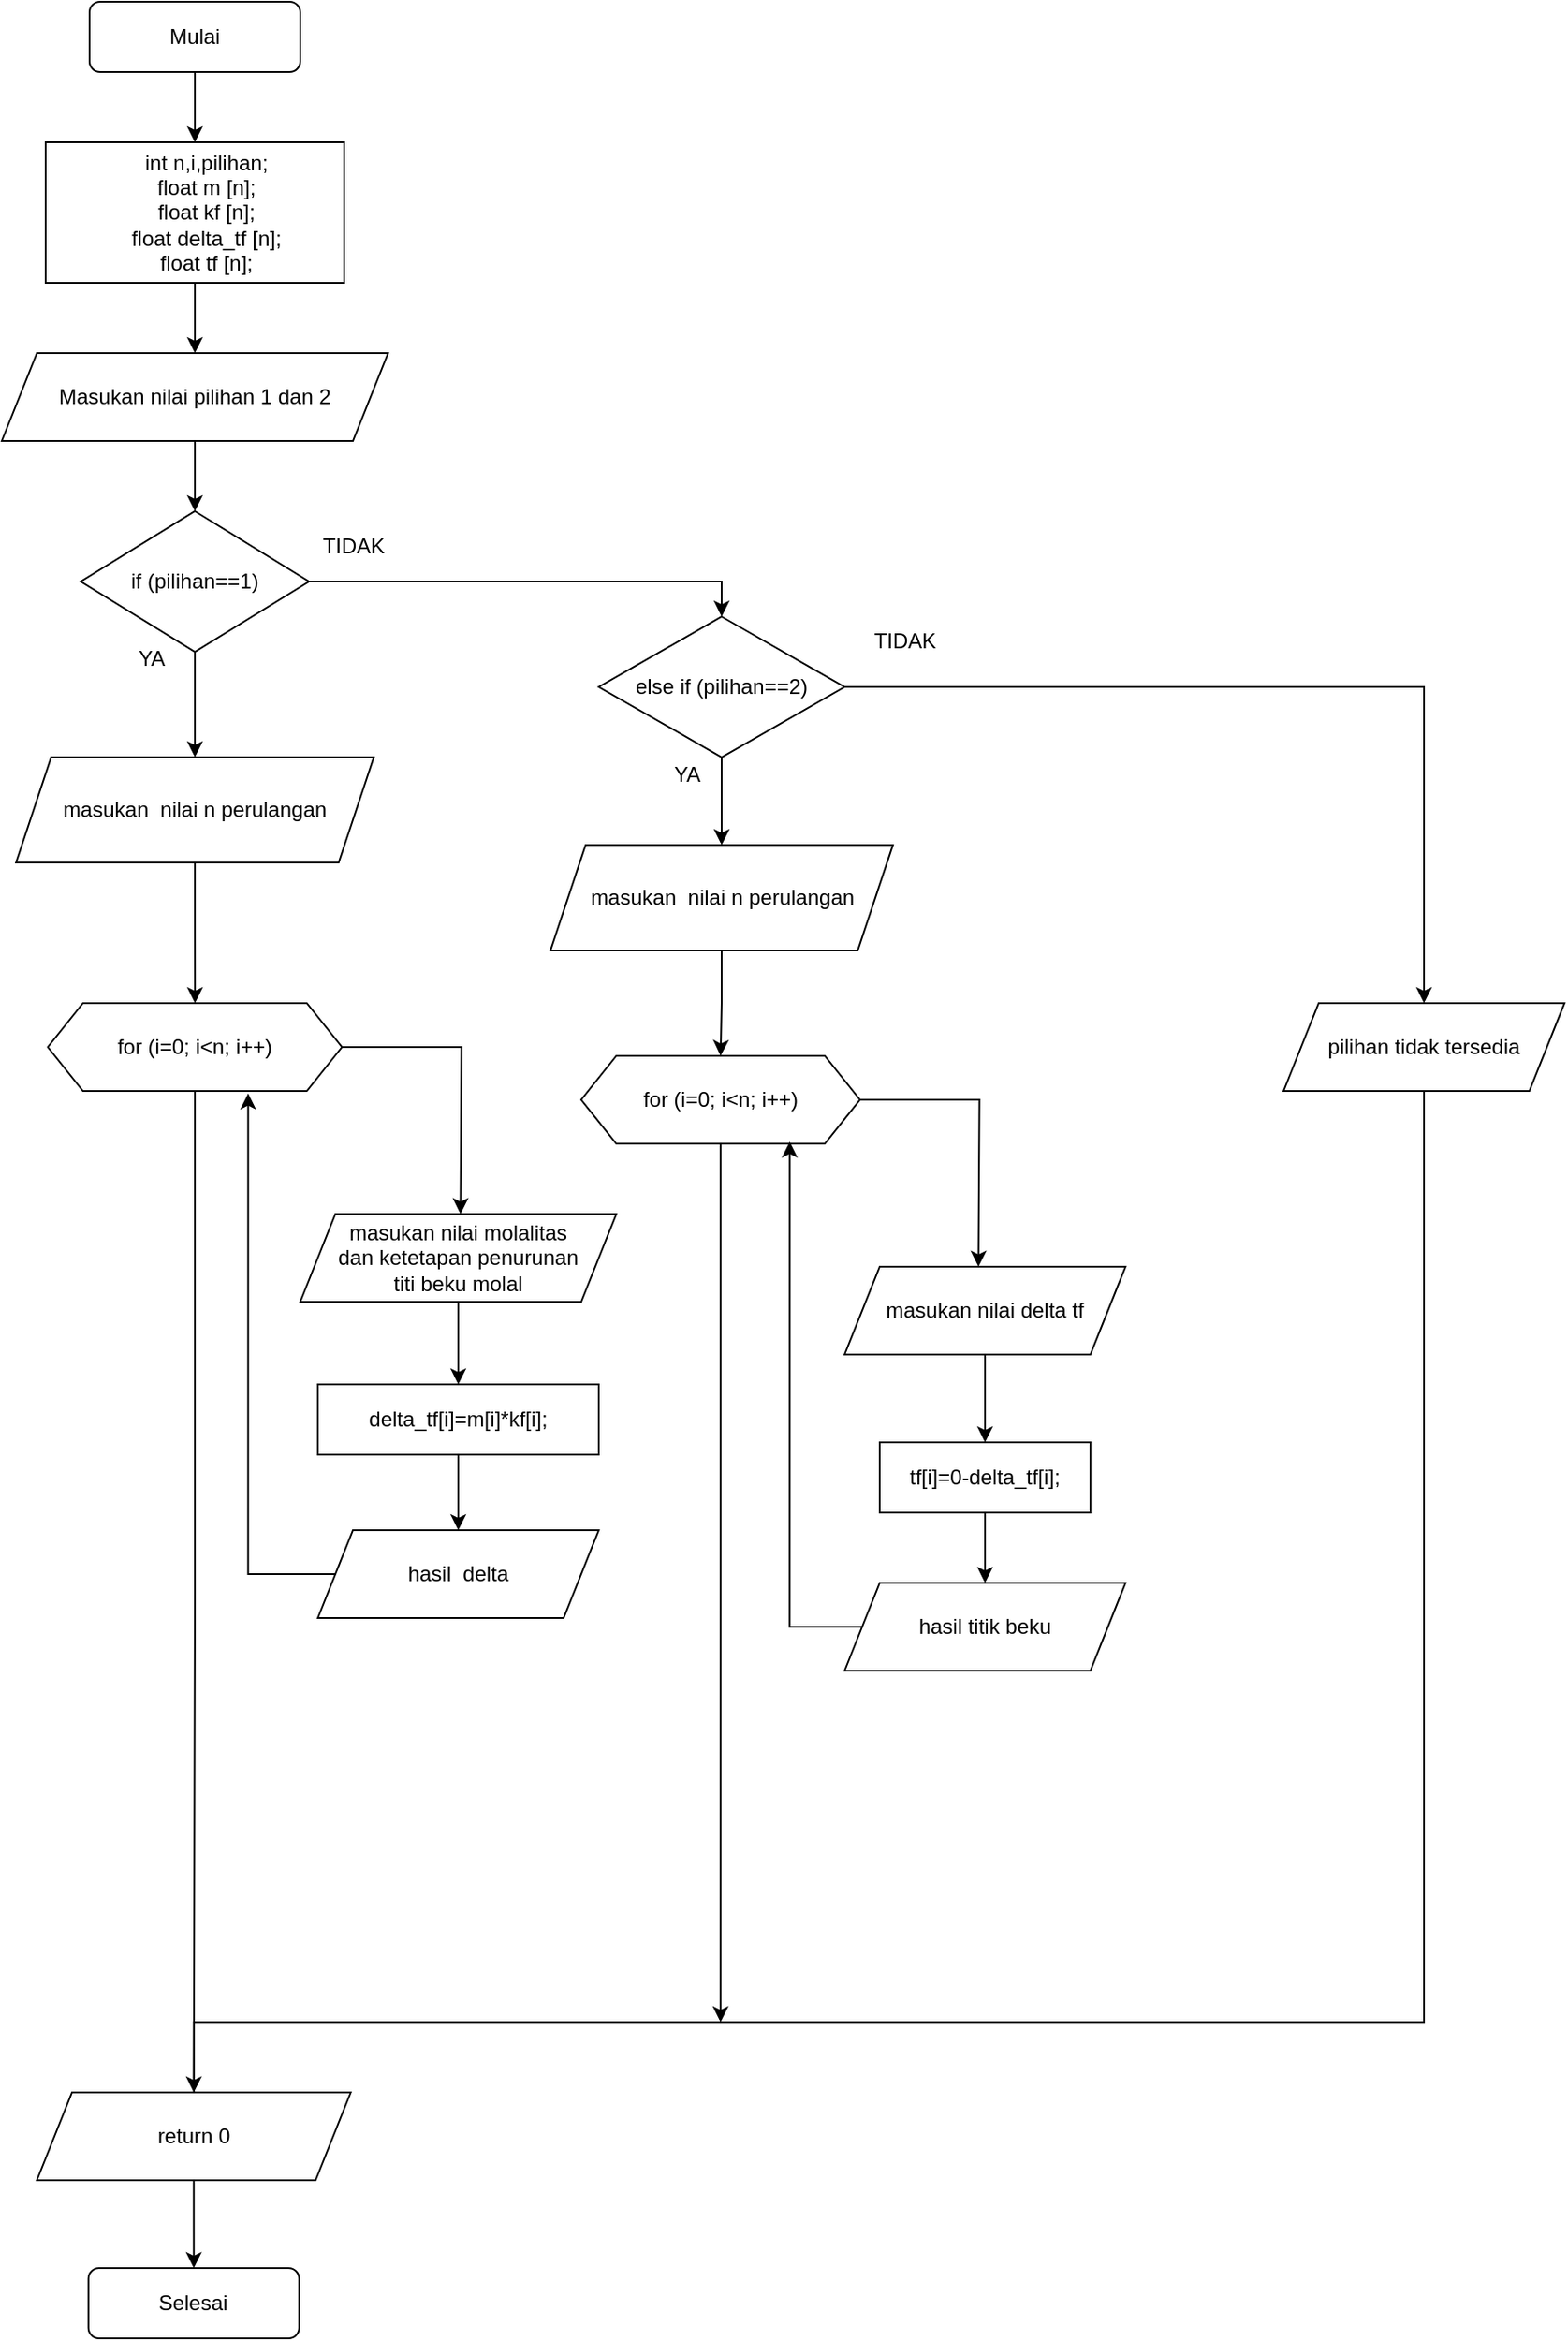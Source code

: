 <mxfile version="14.6.13" type="github"><diagram id="bREd9C3gRcp-QZJx3fO8" name="Page-1"><mxGraphModel dx="1210" dy="620" grid="1" gridSize="10" guides="1" tooltips="1" connect="1" arrows="1" fold="1" page="1" pageScale="1" pageWidth="1169" pageHeight="827" math="0" shadow="0"><root><mxCell id="0"/><mxCell id="1" parent="0"/><mxCell id="8ZuQ8VW8Blwg8g8ROsZB-1" value="" style="edgeStyle=orthogonalEdgeStyle;rounded=0;orthogonalLoop=1;jettySize=auto;html=1;" parent="1" source="8ZuQ8VW8Blwg8g8ROsZB-2" target="8ZuQ8VW8Blwg8g8ROsZB-4" edge="1"><mxGeometry relative="1" as="geometry"/></mxCell><mxCell id="8ZuQ8VW8Blwg8g8ROsZB-2" value="Mulai" style="rounded=1;whiteSpace=wrap;html=1;" parent="1" vertex="1"><mxGeometry x="230" y="40" width="120" height="40" as="geometry"/></mxCell><mxCell id="8ZuQ8VW8Blwg8g8ROsZB-3" value="" style="edgeStyle=orthogonalEdgeStyle;rounded=0;orthogonalLoop=1;jettySize=auto;html=1;" parent="1" source="8ZuQ8VW8Blwg8g8ROsZB-4" target="8ZuQ8VW8Blwg8g8ROsZB-6" edge="1"><mxGeometry relative="1" as="geometry"/></mxCell><mxCell id="8ZuQ8VW8Blwg8g8ROsZB-4" value="&amp;nbsp;&amp;nbsp;&amp;nbsp; int n,i,pilihan;&lt;br&gt;&amp;nbsp;&amp;nbsp; &amp;nbsp;float m [n];&lt;br&gt;&amp;nbsp;&amp;nbsp; &amp;nbsp;float kf [n];&lt;br&gt;&amp;nbsp;&amp;nbsp; &amp;nbsp;float delta_tf [n];&lt;br&gt;&amp;nbsp;&amp;nbsp; &amp;nbsp;float tf [n];" style="rounded=0;whiteSpace=wrap;html=1;" parent="1" vertex="1"><mxGeometry x="205" y="120" width="170" height="80" as="geometry"/></mxCell><mxCell id="8ZuQ8VW8Blwg8g8ROsZB-5" value="" style="edgeStyle=orthogonalEdgeStyle;rounded=0;orthogonalLoop=1;jettySize=auto;html=1;entryX=0.5;entryY=0;entryDx=0;entryDy=0;" parent="1" source="8ZuQ8VW8Blwg8g8ROsZB-6" edge="1"><mxGeometry relative="1" as="geometry"><mxPoint x="290" y="330" as="targetPoint"/></mxGeometry></mxCell><mxCell id="8ZuQ8VW8Blwg8g8ROsZB-6" value="&lt;div&gt;Masukan nilai pilihan 1 dan 2&lt;br&gt;&lt;/div&gt;" style="shape=parallelogram;perimeter=parallelogramPerimeter;whiteSpace=wrap;html=1;fixedSize=1;" parent="1" vertex="1"><mxGeometry x="180.01" y="240" width="220" height="50" as="geometry"/></mxCell><mxCell id="8ZuQ8VW8Blwg8g8ROsZB-7" value="&lt;div&gt;Selesai&lt;/div&gt;" style="rounded=1;whiteSpace=wrap;html=1;" parent="1" vertex="1"><mxGeometry x="229.37" y="1330" width="120" height="40" as="geometry"/></mxCell><mxCell id="8ZuQ8VW8Blwg8g8ROsZB-17" style="edgeStyle=orthogonalEdgeStyle;rounded=0;orthogonalLoop=1;jettySize=auto;html=1;entryX=0.5;entryY=0;entryDx=0;entryDy=0;exitX=0.5;exitY=1;exitDx=0;exitDy=0;" parent="1" source="8ZuQ8VW8Blwg8g8ROsZB-38" target="8ZuQ8VW8Blwg8g8ROsZB-81" edge="1"><mxGeometry relative="1" as="geometry"><mxPoint x="310" y="1150" as="sourcePoint"/></mxGeometry></mxCell><mxCell id="8ZuQ8VW8Blwg8g8ROsZB-49" style="edgeStyle=orthogonalEdgeStyle;rounded=0;orthogonalLoop=1;jettySize=auto;html=1;" parent="1" source="8ZuQ8VW8Blwg8g8ROsZB-19" target="8ZuQ8VW8Blwg8g8ROsZB-38" edge="1"><mxGeometry relative="1" as="geometry"/></mxCell><mxCell id="8ZuQ8VW8Blwg8g8ROsZB-19" value="masukan&amp;nbsp; nilai n perulangan" style="shape=parallelogram;perimeter=parallelogramPerimeter;whiteSpace=wrap;html=1;fixedSize=1;" parent="1" vertex="1"><mxGeometry x="188.13" y="470" width="203.75" height="60" as="geometry"/></mxCell><mxCell id="8ZuQ8VW8Blwg8g8ROsZB-20" value="" style="edgeStyle=orthogonalEdgeStyle;rounded=0;orthogonalLoop=1;jettySize=auto;html=1;" parent="1" source="8ZuQ8VW8Blwg8g8ROsZB-22" target="8ZuQ8VW8Blwg8g8ROsZB-19" edge="1"><mxGeometry relative="1" as="geometry"/></mxCell><mxCell id="8ZuQ8VW8Blwg8g8ROsZB-48" style="edgeStyle=orthogonalEdgeStyle;rounded=0;orthogonalLoop=1;jettySize=auto;html=1;entryX=0.5;entryY=0;entryDx=0;entryDy=0;" parent="1" source="8ZuQ8VW8Blwg8g8ROsZB-22" target="8ZuQ8VW8Blwg8g8ROsZB-44" edge="1"><mxGeometry relative="1" as="geometry"/></mxCell><mxCell id="8ZuQ8VW8Blwg8g8ROsZB-22" value="if (pilihan==1)" style="rhombus;whiteSpace=wrap;html=1;" parent="1" vertex="1"><mxGeometry x="225" y="330" width="130" height="80" as="geometry"/></mxCell><mxCell id="8ZuQ8VW8Blwg8g8ROsZB-33" value="YA" style="text;html=1;align=center;verticalAlign=middle;resizable=0;points=[];autosize=1;strokeColor=none;" parent="1" vertex="1"><mxGeometry x="250" y="404" width="30" height="20" as="geometry"/></mxCell><mxCell id="8ZuQ8VW8Blwg8g8ROsZB-34" value="TIDAK" style="text;html=1;align=center;verticalAlign=middle;resizable=0;points=[];autosize=1;strokeColor=none;" parent="1" vertex="1"><mxGeometry x="355" y="340" width="50" height="20" as="geometry"/></mxCell><mxCell id="8ZuQ8VW8Blwg8g8ROsZB-37" style="edgeStyle=orthogonalEdgeStyle;rounded=0;orthogonalLoop=1;jettySize=auto;html=1;entryX=0.5;entryY=0;entryDx=0;entryDy=0;" parent="1" source="8ZuQ8VW8Blwg8g8ROsZB-38" edge="1"><mxGeometry relative="1" as="geometry"><mxPoint x="441.25" y="730" as="targetPoint"/></mxGeometry></mxCell><mxCell id="8ZuQ8VW8Blwg8g8ROsZB-38" value="for (i=0; i&amp;lt;n; i++)" style="shape=hexagon;perimeter=hexagonPerimeter2;whiteSpace=wrap;html=1;fixedSize=1;" parent="1" vertex="1"><mxGeometry x="206.25" y="610" width="167.5" height="50" as="geometry"/></mxCell><mxCell id="8ZuQ8VW8Blwg8g8ROsZB-66" value="" style="edgeStyle=orthogonalEdgeStyle;rounded=0;orthogonalLoop=1;jettySize=auto;html=1;" parent="1" source="8ZuQ8VW8Blwg8g8ROsZB-42" target="8ZuQ8VW8Blwg8g8ROsZB-65" edge="1"><mxGeometry relative="1" as="geometry"/></mxCell><mxCell id="8ZuQ8VW8Blwg8g8ROsZB-42" value="&lt;div&gt;masukan nilai molalitas &lt;br&gt;&lt;/div&gt;&lt;div&gt;dan ketetapan penurunan &lt;br&gt;&lt;/div&gt;&lt;div&gt;titi beku molal&lt;br&gt;&lt;/div&gt;" style="shape=parallelogram;perimeter=parallelogramPerimeter;whiteSpace=wrap;html=1;fixedSize=1;" parent="1" vertex="1"><mxGeometry x="350" y="730" width="180" height="50" as="geometry"/></mxCell><mxCell id="8ZuQ8VW8Blwg8g8ROsZB-50" style="edgeStyle=orthogonalEdgeStyle;rounded=0;orthogonalLoop=1;jettySize=auto;html=1;" parent="1" source="8ZuQ8VW8Blwg8g8ROsZB-44" target="8ZuQ8VW8Blwg8g8ROsZB-47" edge="1"><mxGeometry relative="1" as="geometry"/></mxCell><mxCell id="8ZuQ8VW8Blwg8g8ROsZB-75" style="edgeStyle=orthogonalEdgeStyle;rounded=0;orthogonalLoop=1;jettySize=auto;html=1;" parent="1" source="8ZuQ8VW8Blwg8g8ROsZB-44" target="8ZuQ8VW8Blwg8g8ROsZB-74" edge="1"><mxGeometry relative="1" as="geometry"/></mxCell><mxCell id="8ZuQ8VW8Blwg8g8ROsZB-44" value="else if (pilihan==2)" style="rhombus;whiteSpace=wrap;html=1;" parent="1" vertex="1"><mxGeometry x="520" y="390" width="140" height="80" as="geometry"/></mxCell><mxCell id="8ZuQ8VW8Blwg8g8ROsZB-45" value="YA" style="text;html=1;align=center;verticalAlign=middle;resizable=0;points=[];autosize=1;strokeColor=none;" parent="1" vertex="1"><mxGeometry x="554.5" y="470" width="30" height="20" as="geometry"/></mxCell><mxCell id="8ZuQ8VW8Blwg8g8ROsZB-46" value="TIDAK" style="text;html=1;align=center;verticalAlign=middle;resizable=0;points=[];autosize=1;strokeColor=none;" parent="1" vertex="1"><mxGeometry x="668.75" y="394" width="50" height="20" as="geometry"/></mxCell><mxCell id="8ZuQ8VW8Blwg8g8ROsZB-63" style="edgeStyle=orthogonalEdgeStyle;rounded=0;orthogonalLoop=1;jettySize=auto;html=1;" parent="1" source="8ZuQ8VW8Blwg8g8ROsZB-47" target="8ZuQ8VW8Blwg8g8ROsZB-58" edge="1"><mxGeometry relative="1" as="geometry"/></mxCell><mxCell id="8ZuQ8VW8Blwg8g8ROsZB-47" value="masukan&amp;nbsp; nilai n perulangan" style="shape=parallelogram;perimeter=parallelogramPerimeter;whiteSpace=wrap;html=1;fixedSize=1;" parent="1" vertex="1"><mxGeometry x="492.5" y="520" width="195" height="60" as="geometry"/></mxCell><mxCell id="8ZuQ8VW8Blwg8g8ROsZB-57" style="edgeStyle=orthogonalEdgeStyle;rounded=0;orthogonalLoop=1;jettySize=auto;html=1;entryX=0.5;entryY=0;entryDx=0;entryDy=0;" parent="1" source="8ZuQ8VW8Blwg8g8ROsZB-58" edge="1"><mxGeometry relative="1" as="geometry"><mxPoint x="736.25" y="760" as="targetPoint"/></mxGeometry></mxCell><mxCell id="8ZuQ8VW8Blwg8g8ROsZB-80" style="edgeStyle=orthogonalEdgeStyle;rounded=0;orthogonalLoop=1;jettySize=auto;html=1;" parent="1" source="8ZuQ8VW8Blwg8g8ROsZB-58" edge="1"><mxGeometry relative="1" as="geometry"><mxPoint x="589.375" y="1190.0" as="targetPoint"/></mxGeometry></mxCell><mxCell id="8ZuQ8VW8Blwg8g8ROsZB-58" value="for (i=0; i&amp;lt;n; i++)" style="shape=hexagon;perimeter=hexagonPerimeter2;whiteSpace=wrap;html=1;fixedSize=1;" parent="1" vertex="1"><mxGeometry x="510" y="640" width="158.75" height="50" as="geometry"/></mxCell><mxCell id="8ZuQ8VW8Blwg8g8ROsZB-67" style="edgeStyle=orthogonalEdgeStyle;rounded=0;orthogonalLoop=1;jettySize=auto;html=1;" parent="1" source="8ZuQ8VW8Blwg8g8ROsZB-65" edge="1"><mxGeometry relative="1" as="geometry"><mxPoint x="440" y="910" as="targetPoint"/></mxGeometry></mxCell><mxCell id="8ZuQ8VW8Blwg8g8ROsZB-65" value="delta_tf[i]=m[i]*kf[i];" style="rounded=0;whiteSpace=wrap;html=1;" parent="1" vertex="1"><mxGeometry x="360" y="827" width="160" height="40" as="geometry"/></mxCell><mxCell id="8ZuQ8VW8Blwg8g8ROsZB-85" style="edgeStyle=orthogonalEdgeStyle;rounded=0;orthogonalLoop=1;jettySize=auto;html=1;entryX=0.681;entryY=1.027;entryDx=0;entryDy=0;entryPerimeter=0;" parent="1" source="8ZuQ8VW8Blwg8g8ROsZB-68" target="8ZuQ8VW8Blwg8g8ROsZB-38" edge="1"><mxGeometry relative="1" as="geometry"><Array as="points"><mxPoint x="320" y="935"/></Array></mxGeometry></mxCell><mxCell id="8ZuQ8VW8Blwg8g8ROsZB-68" value="hasil&amp;nbsp; delta" style="shape=parallelogram;perimeter=parallelogramPerimeter;whiteSpace=wrap;html=1;fixedSize=1;" parent="1" vertex="1"><mxGeometry x="360" y="910" width="160" height="50" as="geometry"/></mxCell><mxCell id="8ZuQ8VW8Blwg8g8ROsZB-69" value="" style="edgeStyle=orthogonalEdgeStyle;rounded=0;orthogonalLoop=1;jettySize=auto;html=1;" parent="1" source="8ZuQ8VW8Blwg8g8ROsZB-70" target="8ZuQ8VW8Blwg8g8ROsZB-72" edge="1"><mxGeometry relative="1" as="geometry"/></mxCell><mxCell id="8ZuQ8VW8Blwg8g8ROsZB-70" value="&lt;div&gt;masukan nilai delta tf &lt;br&gt;&lt;/div&gt;" style="shape=parallelogram;perimeter=parallelogramPerimeter;whiteSpace=wrap;html=1;fixedSize=1;" parent="1" vertex="1"><mxGeometry x="660" y="760" width="160" height="50" as="geometry"/></mxCell><mxCell id="8ZuQ8VW8Blwg8g8ROsZB-71" style="edgeStyle=orthogonalEdgeStyle;rounded=0;orthogonalLoop=1;jettySize=auto;html=1;" parent="1" source="8ZuQ8VW8Blwg8g8ROsZB-72" edge="1"><mxGeometry relative="1" as="geometry"><mxPoint x="740" y="940" as="targetPoint"/></mxGeometry></mxCell><mxCell id="8ZuQ8VW8Blwg8g8ROsZB-72" value="tf[i]=0-delta_tf[i];" style="rounded=0;whiteSpace=wrap;html=1;" parent="1" vertex="1"><mxGeometry x="680" y="860" width="120" height="40" as="geometry"/></mxCell><mxCell id="8ZuQ8VW8Blwg8g8ROsZB-79" style="edgeStyle=orthogonalEdgeStyle;rounded=0;orthogonalLoop=1;jettySize=auto;html=1;entryX=0.748;entryY=0.977;entryDx=0;entryDy=0;entryPerimeter=0;" parent="1" source="8ZuQ8VW8Blwg8g8ROsZB-73" target="8ZuQ8VW8Blwg8g8ROsZB-58" edge="1"><mxGeometry relative="1" as="geometry"><Array as="points"><mxPoint x="629" y="965"/></Array></mxGeometry></mxCell><mxCell id="8ZuQ8VW8Blwg8g8ROsZB-73" value="hasil titik beku" style="shape=parallelogram;perimeter=parallelogramPerimeter;whiteSpace=wrap;html=1;fixedSize=1;" parent="1" vertex="1"><mxGeometry x="660" y="940" width="160" height="50" as="geometry"/></mxCell><mxCell id="8ZuQ8VW8Blwg8g8ROsZB-74" value="pilihan tidak tersedia" style="shape=parallelogram;perimeter=parallelogramPerimeter;whiteSpace=wrap;html=1;fixedSize=1;" parent="1" vertex="1"><mxGeometry x="910" y="610" width="160" height="50" as="geometry"/></mxCell><mxCell id="8ZuQ8VW8Blwg8g8ROsZB-84" style="edgeStyle=orthogonalEdgeStyle;rounded=0;orthogonalLoop=1;jettySize=auto;html=1;entryX=0.5;entryY=0;entryDx=0;entryDy=0;" parent="1" source="8ZuQ8VW8Blwg8g8ROsZB-81" target="8ZuQ8VW8Blwg8g8ROsZB-7" edge="1"><mxGeometry relative="1" as="geometry"/></mxCell><mxCell id="8ZuQ8VW8Blwg8g8ROsZB-81" value="return 0" style="shape=parallelogram;perimeter=parallelogramPerimeter;whiteSpace=wrap;html=1;fixedSize=1;" parent="1" vertex="1"><mxGeometry x="200" y="1230" width="178.74" height="50" as="geometry"/></mxCell><mxCell id="8ZuQ8VW8Blwg8g8ROsZB-83" value="" style="edgeStyle=orthogonalEdgeStyle;rounded=0;orthogonalLoop=1;jettySize=auto;html=1;exitX=0.5;exitY=1;exitDx=0;exitDy=0;entryX=0.5;entryY=0;entryDx=0;entryDy=0;endArrow=none;" parent="1" source="8ZuQ8VW8Blwg8g8ROsZB-74" target="8ZuQ8VW8Blwg8g8ROsZB-81" edge="1"><mxGeometry relative="1" as="geometry"><mxPoint x="291.87" y="1330.0" as="targetPoint"/><mxPoint x="990" y="660" as="sourcePoint"/><Array as="points"><mxPoint x="990" y="1190"/><mxPoint x="289" y="1190"/></Array></mxGeometry></mxCell></root></mxGraphModel></diagram></mxfile>